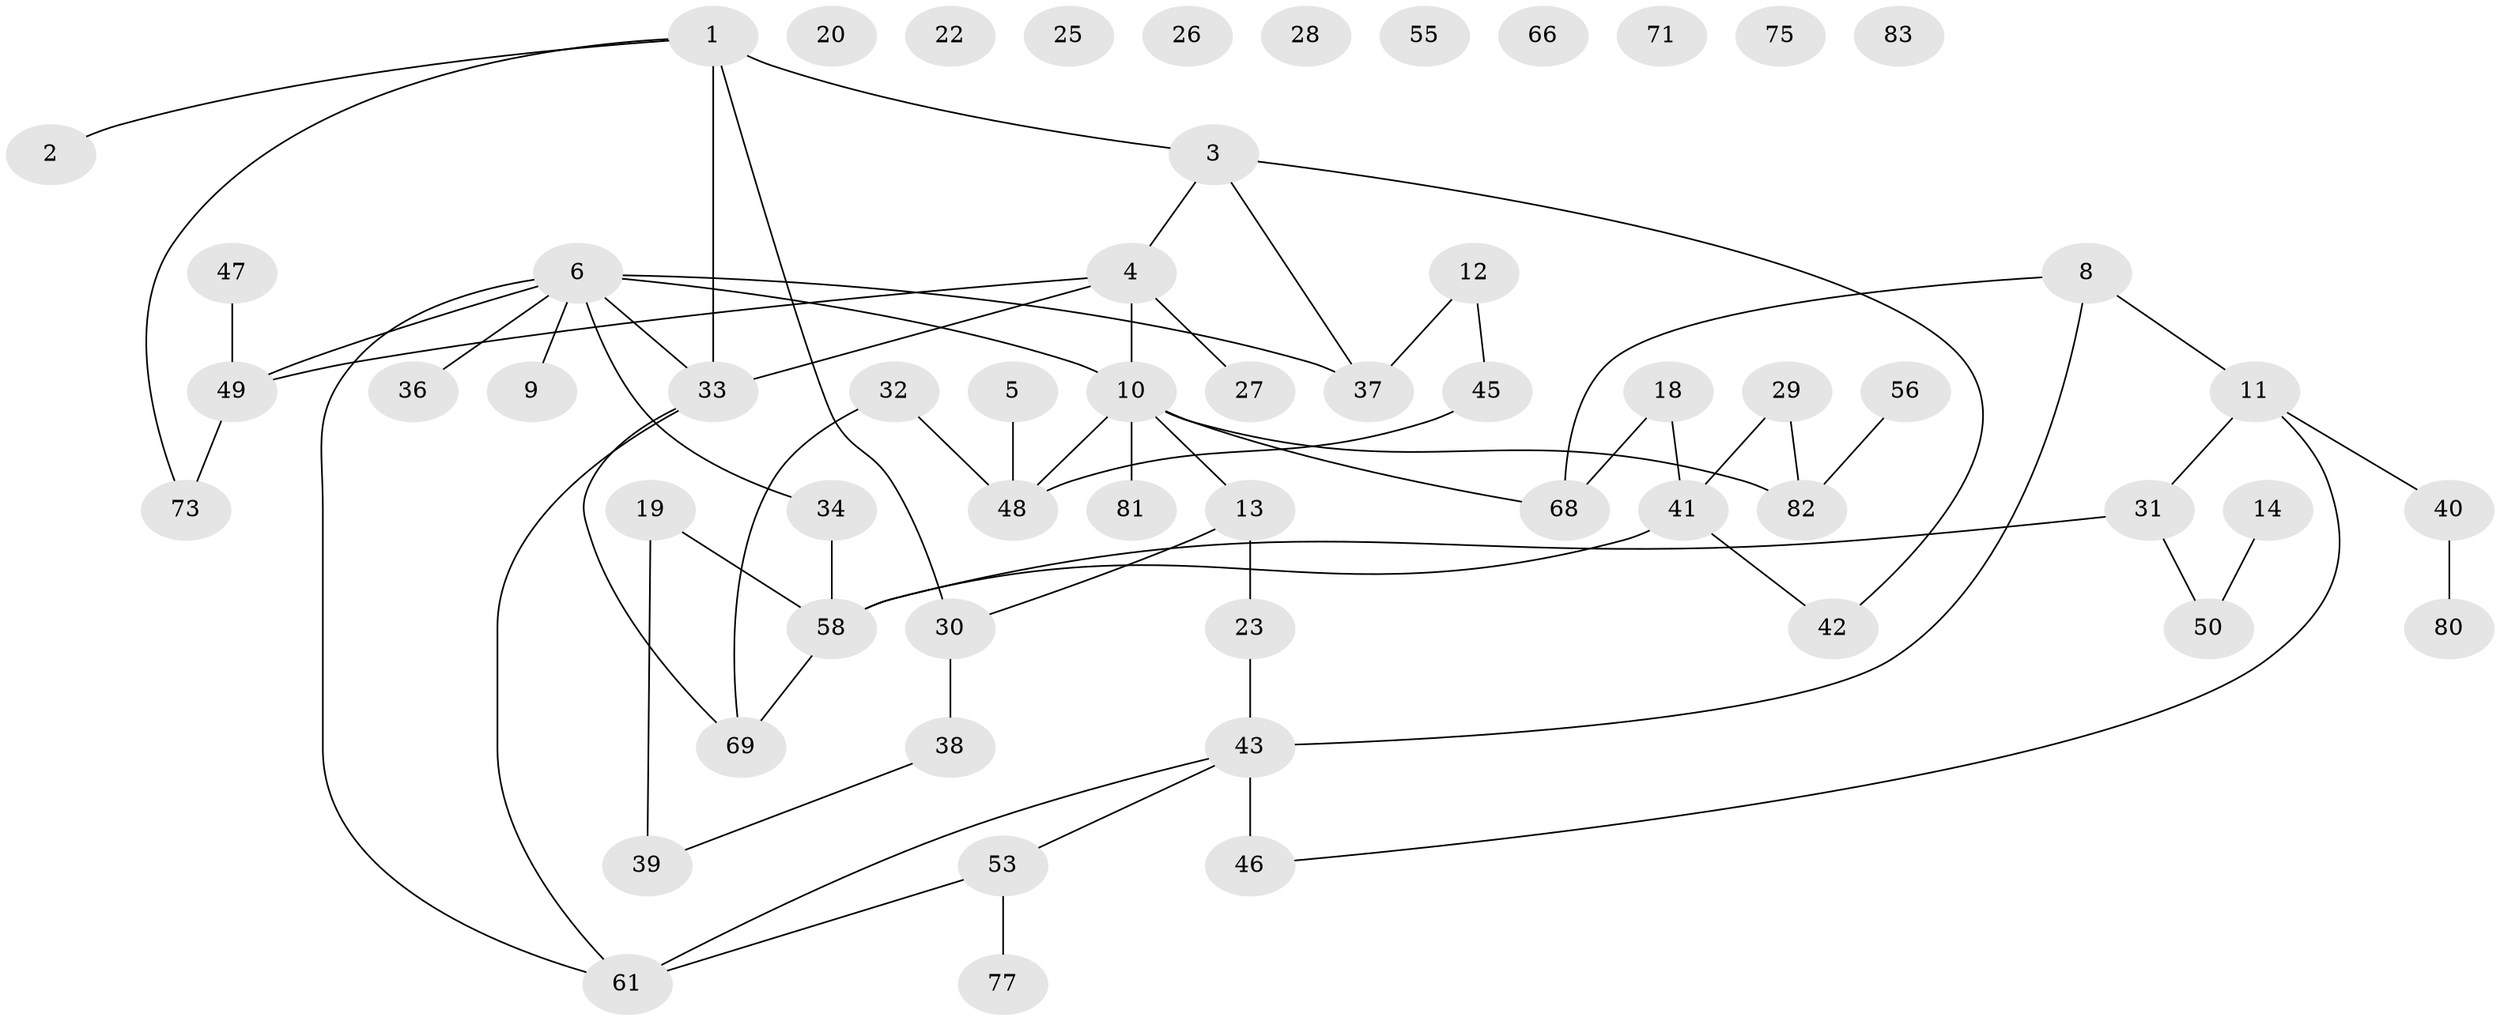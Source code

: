 // original degree distribution, {3: 0.25301204819277107, 1: 0.21686746987951808, 2: 0.26506024096385544, 5: 0.060240963855421686, 4: 0.07228915662650602, 0: 0.12048192771084337, 8: 0.012048192771084338}
// Generated by graph-tools (version 1.1) at 2025/16/03/04/25 18:16:26]
// undirected, 58 vertices, 66 edges
graph export_dot {
graph [start="1"]
  node [color=gray90,style=filled];
  1 [super="+60"];
  2;
  3 [super="+35+54+52"];
  4 [super="+7+15"];
  5;
  6 [super="+24"];
  8 [super="+65"];
  9;
  10 [super="+16"];
  11;
  12 [super="+17"];
  13;
  14;
  18;
  19 [super="+21"];
  20;
  22;
  23;
  25;
  26;
  27;
  28;
  29;
  30;
  31;
  32;
  33;
  34 [super="+57"];
  36;
  37;
  38;
  39 [super="+44"];
  40;
  41 [super="+62+59"];
  42;
  43 [super="+72"];
  45;
  46 [super="+67"];
  47;
  48 [super="+70"];
  49 [super="+51+63"];
  50;
  53;
  55;
  56;
  58 [super="+64+74+78"];
  61 [super="+76"];
  66;
  68;
  69;
  71;
  73;
  75;
  77;
  80;
  81;
  82;
  83;
  1 -- 73;
  1 -- 3;
  1 -- 2;
  1 -- 30;
  1 -- 33;
  3 -- 37;
  3 -- 4;
  3 -- 42;
  4 -- 49;
  4 -- 33;
  4 -- 27;
  4 -- 10;
  5 -- 48;
  6 -- 61;
  6 -- 33;
  6 -- 34;
  6 -- 36;
  6 -- 37;
  6 -- 9;
  6 -- 49;
  6 -- 10;
  8 -- 11;
  8 -- 68;
  8 -- 43;
  10 -- 13;
  10 -- 81;
  10 -- 82;
  10 -- 48;
  10 -- 68;
  11 -- 31;
  11 -- 40;
  11 -- 46;
  12 -- 37;
  12 -- 45;
  13 -- 23;
  13 -- 30;
  14 -- 50;
  18 -- 41;
  18 -- 68;
  19 -- 58;
  19 -- 39;
  23 -- 43;
  29 -- 82;
  29 -- 41;
  30 -- 38;
  31 -- 50;
  31 -- 58;
  32 -- 69;
  32 -- 48;
  33 -- 69;
  33 -- 61;
  34 -- 58;
  38 -- 39;
  40 -- 80;
  41 -- 42;
  41 -- 58;
  43 -- 53;
  43 -- 61;
  43 -- 46;
  45 -- 48;
  47 -- 49;
  49 -- 73;
  53 -- 77;
  53 -- 61;
  56 -- 82;
  58 -- 69;
}
